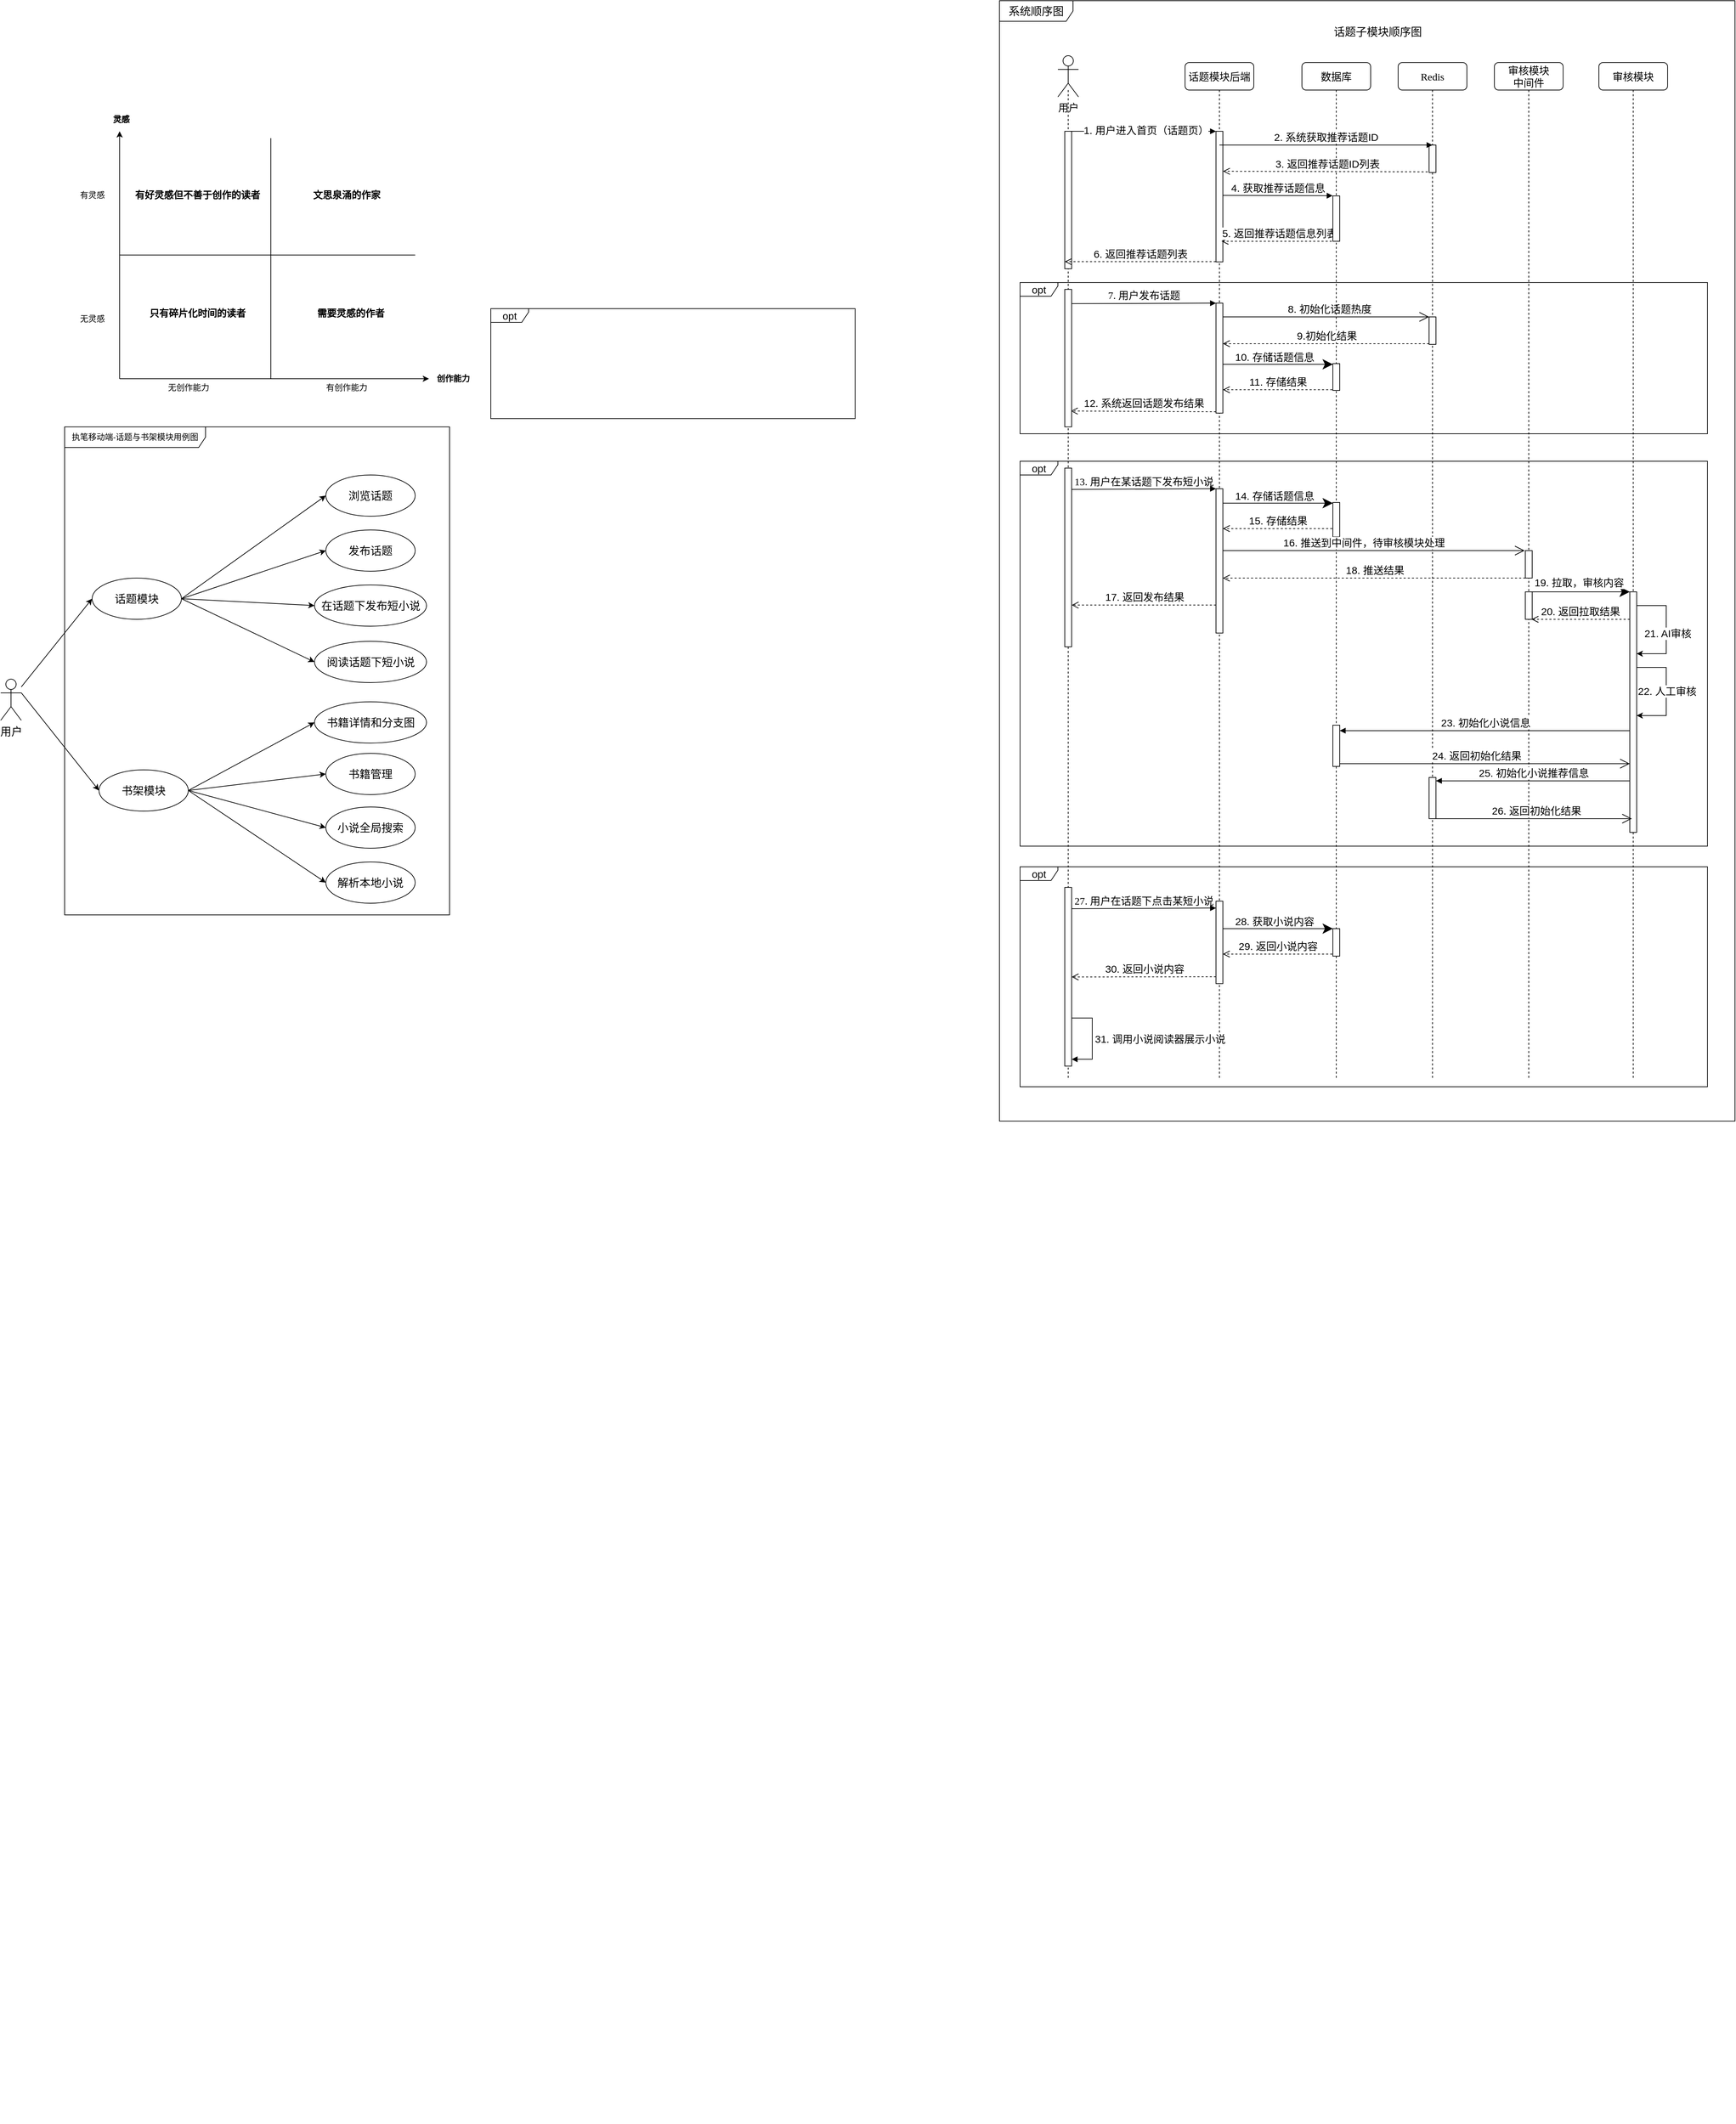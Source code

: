 <mxfile version="26.2.13">
  <diagram name="第 1 页" id="5w60ZApVhtlBWwktxhmQ">
    <mxGraphModel dx="3171" dy="1936" grid="1" gridSize="10" guides="1" tooltips="1" connect="1" arrows="1" fold="1" page="1" pageScale="1" pageWidth="827" pageHeight="1169" math="0" shadow="0">
      <root>
        <mxCell id="0" />
        <mxCell id="1" parent="0" />
        <mxCell id="fj7yE3d4NN2Kqe4ZEAE6-2" value="" style="endArrow=classic;html=1;rounded=0;" parent="1" edge="1">
          <mxGeometry width="50" height="50" relative="1" as="geometry">
            <mxPoint x="390" y="600" as="sourcePoint" />
            <mxPoint x="840" y="600" as="targetPoint" />
          </mxGeometry>
        </mxCell>
        <mxCell id="fj7yE3d4NN2Kqe4ZEAE6-4" value="" style="endArrow=classic;html=1;rounded=0;" parent="1" edge="1">
          <mxGeometry width="50" height="50" relative="1" as="geometry">
            <mxPoint x="390" y="600" as="sourcePoint" />
            <mxPoint x="390" y="240" as="targetPoint" />
          </mxGeometry>
        </mxCell>
        <mxCell id="RaiOMSPYlgh454oG2q4W-1" value="" style="endArrow=none;html=1;rounded=0;" edge="1" parent="1">
          <mxGeometry width="50" height="50" relative="1" as="geometry">
            <mxPoint x="390" y="420" as="sourcePoint" />
            <mxPoint x="820" y="420" as="targetPoint" />
          </mxGeometry>
        </mxCell>
        <mxCell id="RaiOMSPYlgh454oG2q4W-2" value="" style="endArrow=none;html=1;rounded=0;" edge="1" parent="1">
          <mxGeometry width="50" height="50" relative="1" as="geometry">
            <mxPoint x="610" y="600" as="sourcePoint" />
            <mxPoint x="610" y="250" as="targetPoint" />
          </mxGeometry>
        </mxCell>
        <mxCell id="RaiOMSPYlgh454oG2q4W-3" value="&lt;b&gt;创作能力&lt;/b&gt;" style="text;html=1;align=center;verticalAlign=middle;resizable=0;points=[];autosize=1;strokeColor=none;fillColor=none;" vertex="1" parent="1">
          <mxGeometry x="840" y="585" width="70" height="30" as="geometry" />
        </mxCell>
        <mxCell id="RaiOMSPYlgh454oG2q4W-4" value="&lt;b&gt;灵感&lt;/b&gt;" style="text;html=1;align=center;verticalAlign=middle;resizable=0;points=[];autosize=1;strokeColor=none;fillColor=none;" vertex="1" parent="1">
          <mxGeometry x="367" y="208" width="50" height="30" as="geometry" />
        </mxCell>
        <mxCell id="RaiOMSPYlgh454oG2q4W-5" value="&lt;b&gt;灵感&lt;/b&gt;" style="text;html=1;align=center;verticalAlign=middle;resizable=0;points=[];autosize=1;strokeColor=none;fillColor=none;" vertex="1" parent="1">
          <mxGeometry x="367" y="208" width="50" height="30" as="geometry" />
        </mxCell>
        <mxCell id="RaiOMSPYlgh454oG2q4W-6" value="无创作能力" style="text;html=1;align=center;verticalAlign=middle;resizable=0;points=[];autosize=1;strokeColor=none;fillColor=none;" vertex="1" parent="1">
          <mxGeometry x="450" y="598" width="80" height="30" as="geometry" />
        </mxCell>
        <mxCell id="RaiOMSPYlgh454oG2q4W-7" value="有创作能力" style="text;html=1;align=center;verticalAlign=middle;resizable=0;points=[];autosize=1;strokeColor=none;fillColor=none;" vertex="1" parent="1">
          <mxGeometry x="680" y="598" width="80" height="30" as="geometry" />
        </mxCell>
        <mxCell id="RaiOMSPYlgh454oG2q4W-8" value="有灵感" style="text;html=1;align=center;verticalAlign=middle;resizable=0;points=[];autosize=1;strokeColor=none;fillColor=none;" vertex="1" parent="1">
          <mxGeometry x="320" y="318" width="60" height="30" as="geometry" />
        </mxCell>
        <mxCell id="RaiOMSPYlgh454oG2q4W-9" value="无灵感" style="text;html=1;align=center;verticalAlign=middle;resizable=0;points=[];autosize=1;strokeColor=none;fillColor=none;" vertex="1" parent="1">
          <mxGeometry x="320" y="498" width="60" height="30" as="geometry" />
        </mxCell>
        <mxCell id="RaiOMSPYlgh454oG2q4W-10" value="只有碎片化时间的读者" style="text;html=1;align=center;verticalAlign=middle;whiteSpace=wrap;rounded=0;fontStyle=1;fontSize=14;" vertex="1" parent="1">
          <mxGeometry x="417" y="490" width="173" height="30" as="geometry" />
        </mxCell>
        <mxCell id="RaiOMSPYlgh454oG2q4W-11" value="有好灵感但不善于创作的读者" style="text;html=1;align=center;verticalAlign=middle;whiteSpace=wrap;rounded=0;fontStyle=1;fontSize=14;" vertex="1" parent="1">
          <mxGeometry x="407" y="318" width="193" height="30" as="geometry" />
        </mxCell>
        <mxCell id="RaiOMSPYlgh454oG2q4W-12" value="文思泉涌的作家" style="text;html=1;align=center;verticalAlign=middle;whiteSpace=wrap;rounded=0;fontStyle=1;fontSize=14;" vertex="1" parent="1">
          <mxGeometry x="633.5" y="318" width="173" height="30" as="geometry" />
        </mxCell>
        <mxCell id="RaiOMSPYlgh454oG2q4W-13" value="需要灵感的作者" style="text;html=1;align=center;verticalAlign=middle;whiteSpace=wrap;rounded=0;fontStyle=1;fontSize=14;" vertex="1" parent="1">
          <mxGeometry x="640" y="490" width="173" height="30" as="geometry" />
        </mxCell>
        <mxCell id="RaiOMSPYlgh454oG2q4W-15" value="用户" style="shape=umlActor;verticalLabelPosition=bottom;verticalAlign=top;html=1;outlineConnect=0;fontSize=16;" vertex="1" parent="1">
          <mxGeometry x="217" y="1037" width="30" height="60" as="geometry" />
        </mxCell>
        <mxCell id="RaiOMSPYlgh454oG2q4W-32" style="rounded=0;orthogonalLoop=1;jettySize=auto;html=1;entryX=0;entryY=0.5;entryDx=0;entryDy=0;exitX=1;exitY=0.5;exitDx=0;exitDy=0;fontSize=16;" edge="1" parent="1" source="RaiOMSPYlgh454oG2q4W-16" target="RaiOMSPYlgh454oG2q4W-20">
          <mxGeometry relative="1" as="geometry" />
        </mxCell>
        <mxCell id="RaiOMSPYlgh454oG2q4W-16" value="话题模块" style="ellipse;whiteSpace=wrap;html=1;fontSize=16;" vertex="1" parent="1">
          <mxGeometry x="350" y="890" width="130" height="60" as="geometry" />
        </mxCell>
        <mxCell id="RaiOMSPYlgh454oG2q4W-17" value="浏览话题" style="ellipse;whiteSpace=wrap;html=1;fontSize=16;" vertex="1" parent="1">
          <mxGeometry x="690" y="740" width="130" height="60" as="geometry" />
        </mxCell>
        <mxCell id="RaiOMSPYlgh454oG2q4W-18" value="发布话题" style="ellipse;whiteSpace=wrap;html=1;fontSize=16;" vertex="1" parent="1">
          <mxGeometry x="690" y="820" width="130" height="60" as="geometry" />
        </mxCell>
        <mxCell id="RaiOMSPYlgh454oG2q4W-20" value="在话题下发布短小说" style="ellipse;whiteSpace=wrap;html=1;fontSize=16;" vertex="1" parent="1">
          <mxGeometry x="673.5" y="900" width="163" height="60" as="geometry" />
        </mxCell>
        <mxCell id="RaiOMSPYlgh454oG2q4W-24" value="书架模块" style="ellipse;whiteSpace=wrap;html=1;fontSize=16;" vertex="1" parent="1">
          <mxGeometry x="360" y="1169" width="130" height="60" as="geometry" />
        </mxCell>
        <mxCell id="RaiOMSPYlgh454oG2q4W-25" value="书籍管理" style="ellipse;whiteSpace=wrap;html=1;fontSize=16;" vertex="1" parent="1">
          <mxGeometry x="690" y="1145" width="130" height="60" as="geometry" />
        </mxCell>
        <mxCell id="RaiOMSPYlgh454oG2q4W-26" value="解析本地小说" style="ellipse;whiteSpace=wrap;html=1;fontSize=16;" vertex="1" parent="1">
          <mxGeometry x="690" y="1303" width="130" height="60" as="geometry" />
        </mxCell>
        <mxCell id="RaiOMSPYlgh454oG2q4W-27" value="小说全局搜索" style="ellipse;whiteSpace=wrap;html=1;fontSize=16;" vertex="1" parent="1">
          <mxGeometry x="690" y="1223" width="130" height="60" as="geometry" />
        </mxCell>
        <mxCell id="RaiOMSPYlgh454oG2q4W-33" value="" style="endArrow=classic;html=1;rounded=0;entryX=0;entryY=0.5;entryDx=0;entryDy=0;" edge="1" parent="1" source="RaiOMSPYlgh454oG2q4W-15" target="RaiOMSPYlgh454oG2q4W-16">
          <mxGeometry width="50" height="50" relative="1" as="geometry">
            <mxPoint x="300" y="1060" as="sourcePoint" />
            <mxPoint x="350" y="1010" as="targetPoint" />
          </mxGeometry>
        </mxCell>
        <mxCell id="RaiOMSPYlgh454oG2q4W-35" value="" style="endArrow=classic;html=1;rounded=0;entryX=0;entryY=0.5;entryDx=0;entryDy=0;exitX=1;exitY=0.333;exitDx=0;exitDy=0;exitPerimeter=0;" edge="1" parent="1" source="RaiOMSPYlgh454oG2q4W-15" target="RaiOMSPYlgh454oG2q4W-24">
          <mxGeometry width="50" height="50" relative="1" as="geometry">
            <mxPoint x="260" y="1044" as="sourcePoint" />
            <mxPoint x="367" y="1000" as="targetPoint" />
          </mxGeometry>
        </mxCell>
        <mxCell id="RaiOMSPYlgh454oG2q4W-36" value="" style="endArrow=classic;html=1;rounded=0;exitX=1;exitY=0.5;exitDx=0;exitDy=0;entryX=0;entryY=0.5;entryDx=0;entryDy=0;fontSize=16;" edge="1" parent="1" source="RaiOMSPYlgh454oG2q4W-24" target="RaiOMSPYlgh454oG2q4W-25">
          <mxGeometry width="50" height="50" relative="1" as="geometry">
            <mxPoint x="540" y="1240" as="sourcePoint" />
            <mxPoint x="590" y="1190" as="targetPoint" />
          </mxGeometry>
        </mxCell>
        <mxCell id="RaiOMSPYlgh454oG2q4W-37" value="" style="endArrow=classic;html=1;rounded=0;entryX=0;entryY=0.5;entryDx=0;entryDy=0;exitX=1;exitY=0.5;exitDx=0;exitDy=0;fontSize=16;" edge="1" parent="1" source="RaiOMSPYlgh454oG2q4W-24" target="RaiOMSPYlgh454oG2q4W-26">
          <mxGeometry width="50" height="50" relative="1" as="geometry">
            <mxPoint x="490" y="1290" as="sourcePoint" />
            <mxPoint x="580" y="1250" as="targetPoint" />
          </mxGeometry>
        </mxCell>
        <mxCell id="RaiOMSPYlgh454oG2q4W-38" value="" style="endArrow=classic;html=1;rounded=0;entryX=0;entryY=0.5;entryDx=0;entryDy=0;exitX=1;exitY=0.5;exitDx=0;exitDy=0;fontSize=16;" edge="1" parent="1" source="RaiOMSPYlgh454oG2q4W-24" target="RaiOMSPYlgh454oG2q4W-27">
          <mxGeometry width="50" height="50" relative="1" as="geometry">
            <mxPoint x="500" y="1300" as="sourcePoint" />
            <mxPoint x="580" y="1390" as="targetPoint" />
          </mxGeometry>
        </mxCell>
        <mxCell id="RaiOMSPYlgh454oG2q4W-39" style="rounded=0;orthogonalLoop=1;jettySize=auto;html=1;entryX=0;entryY=0.5;entryDx=0;entryDy=0;exitX=1;exitY=0.5;exitDx=0;exitDy=0;fontSize=16;" edge="1" parent="1" source="RaiOMSPYlgh454oG2q4W-16" target="RaiOMSPYlgh454oG2q4W-18">
          <mxGeometry relative="1" as="geometry">
            <mxPoint x="490" y="930" as="sourcePoint" />
            <mxPoint x="784" y="980" as="targetPoint" />
          </mxGeometry>
        </mxCell>
        <mxCell id="RaiOMSPYlgh454oG2q4W-40" style="rounded=0;orthogonalLoop=1;jettySize=auto;html=1;entryX=0;entryY=0.5;entryDx=0;entryDy=0;exitX=1;exitY=0.5;exitDx=0;exitDy=0;fontSize=16;" edge="1" parent="1" source="RaiOMSPYlgh454oG2q4W-16" target="RaiOMSPYlgh454oG2q4W-17">
          <mxGeometry relative="1" as="geometry">
            <mxPoint x="490" y="930" as="sourcePoint" />
            <mxPoint x="770" y="900" as="targetPoint" />
          </mxGeometry>
        </mxCell>
        <mxCell id="RaiOMSPYlgh454oG2q4W-45" value="执笔移动端-话题与书架模块用例图" style="shape=umlFrame;whiteSpace=wrap;html=1;pointerEvents=0;width=205;height=30;" vertex="1" parent="1">
          <mxGeometry x="310" y="670" width="560" height="710" as="geometry" />
        </mxCell>
        <mxCell id="RaiOMSPYlgh454oG2q4W-46" value="阅读话题下短小说" style="ellipse;whiteSpace=wrap;html=1;fontSize=16;" vertex="1" parent="1">
          <mxGeometry x="673.5" y="982" width="163" height="60" as="geometry" />
        </mxCell>
        <mxCell id="RaiOMSPYlgh454oG2q4W-48" style="rounded=0;orthogonalLoop=1;jettySize=auto;html=1;entryX=0;entryY=0.5;entryDx=0;entryDy=0;fontSize=16;" edge="1" parent="1" target="RaiOMSPYlgh454oG2q4W-46">
          <mxGeometry relative="1" as="geometry">
            <mxPoint x="480" y="920" as="sourcePoint" />
            <mxPoint x="683" y="950" as="targetPoint" />
          </mxGeometry>
        </mxCell>
        <mxCell id="RaiOMSPYlgh454oG2q4W-49" value="书籍详情和分支图" style="ellipse;whiteSpace=wrap;html=1;fontSize=16;" vertex="1" parent="1">
          <mxGeometry x="673.5" y="1070" width="163" height="60" as="geometry" />
        </mxCell>
        <mxCell id="RaiOMSPYlgh454oG2q4W-51" value="" style="endArrow=classic;html=1;rounded=0;exitX=1;exitY=0.5;exitDx=0;exitDy=0;entryX=0;entryY=0.5;entryDx=0;entryDy=0;fontSize=16;" edge="1" parent="1" source="RaiOMSPYlgh454oG2q4W-24" target="RaiOMSPYlgh454oG2q4W-49">
          <mxGeometry width="50" height="50" relative="1" as="geometry">
            <mxPoint x="490" y="1330" as="sourcePoint" />
            <mxPoint x="700" y="1252" as="targetPoint" />
          </mxGeometry>
        </mxCell>
        <mxCell id="RaiOMSPYlgh454oG2q4W-52" value="opt" style="shape=umlFrame;whiteSpace=wrap;html=1;pointerEvents=0;width=55;height=20;fontSize=15;" vertex="1" parent="1">
          <mxGeometry x="930" y="498" width="530" height="160" as="geometry" />
        </mxCell>
        <mxCell id="RaiOMSPYlgh454oG2q4W-53" value="话题子模块顺序图" style="text;html=1;align=center;verticalAlign=middle;resizable=0;points=[];autosize=1;strokeColor=none;fillColor=none;fontSize=16;" vertex="1" parent="1">
          <mxGeometry x="2145" y="80" width="150" height="30" as="geometry" />
        </mxCell>
        <mxCell id="RaiOMSPYlgh454oG2q4W-92" value="&lt;span style=&quot;color: rgba(0, 0, 0, 0); font-family: monospace; font-size: 0px; text-align: start;&quot;&gt;%3CmxGraphModel%3E%3Croot%3E%3CmxCell%20id%3D%220%22%2F%3E%3CmxCell%20id%3D%221%22%20parent%3D%220%22%2F%3E%3CmxCell%20id%3D%222%22%20value%3D%22%3AObject%22%20style%3D%22shape%3DumlLifeline%3Bperimeter%3DlifelinePerimeter%3BwhiteSpace%3Dwrap%3Bhtml%3D1%3Bcontainer%3D1%3Bcollapsible%3D0%3BrecursiveResize%3D0%3BoutlineConnect%3D0%3Brounded%3D1%3Bshadow%3D0%3Bcomic%3D0%3BlabelBackgroundColor%3Dnone%3BstrokeWidth%3D1%3BfontFamily%3DVerdana%3BfontSize%3D12%3Balign%3Dcenter%3B%22%20vertex%3D%221%22%20parent%3D%221%22%3E%3CmxGeometry%20x%3D%22240%22%20y%3D%2280%22%20width%3D%22100%22%20height%3D%22580%22%20as%3D%22geometry%22%2F%3E%3C%2FmxCell%3E%3CmxCell%20id%3D%223%22%20value%3D%22%22%20style%3D%22html%3D1%3Bpoints%3D%5B%5D%3Bperimeter%3DorthogonalPerimeter%3Brounded%3D0%3Bshadow%3D0%3Bcomic%3D0%3BlabelBackgroundColor%3Dnone%3BstrokeWidth%3D1%3BfontFamily%3DVerdana%3BfontSize%3D12%3Balign%3Dcenter%3B%22%20vertex%3D%221%22%20parent%3D%222%22%3E%3CmxGeometry%20x%3D%2245%22%20y%3D%22100%22%20width%3D%2210%22%20height%3D%22230%22%20as%3D%22geometry%22%2F%3E%3C%2FmxCell%3E%3CmxCell%20id%3D%224%22%20value%3D%22%3AObject%22%20style%3D%22shape%3DumlLifeline%3Bperimeter%3DlifelinePerimeter%3BwhiteSpace%3Dwrap%3Bhtml%3D1%3Bcontainer%3D1%3Bcollapsible%3D0%3BrecursiveResize%3D0%3BoutlineConnect%3D0%3Brounded%3D1%3Bshadow%3D0%3Bcomic%3D0%3BlabelBackgroundColor%3Dnone%3BstrokeWidth%3D1%3BfontFamily%3DVerdana%3BfontSize%3D12%3Balign%3Dcenter%3B%22%20vertex%3D%221%22%20parent%3D%221%22%3E%3CmxGeometry%20x%3D%22400%22%20y%3D%2280%22%20width%3D%22100%22%20height%3D%22580%22%20as%3D%22geometry%22%2F%3E%3C%2FmxCell%3E%3CmxCell%20id%3D%225%22%20value%3D%22%22%20style%3D%22html%3D1%3Bpoints%3D%5B%5D%3Bperimeter%3DorthogonalPerimeter%3Brounded%3D0%3Bshadow%3D0%3Bcomic%3D0%3BlabelBackgroundColor%3Dnone%3BstrokeWidth%3D1%3BfontFamily%3DVerdana%3BfontSize%3D12%3Balign%3Dcenter%3B%22%20vertex%3D%221%22%20parent%3D%224%22%3E%3CmxGeometry%20x%3D%2245%22%20y%3D%22100%22%20width%3D%2210%22%20height%3D%22200%22%20as%3D%22geometry%22%2F%3E%3C%2FmxCell%3E%3CmxCell%20id%3D%226%22%20value%3D%22%3AObject%22%20style%3D%22shape%3DumlLifeline%3Bperimeter%3DlifelinePerimeter%3BwhiteSpace%3Dwrap%3Bhtml%3D1%3Bcontainer%3D1%3Bcollapsible%3D0%3BrecursiveResize%3D0%3BoutlineConnect%3D0%3Brounded%3D1%3Bshadow%3D0%3Bcomic%3D0%3BlabelBackgroundColor%3Dnone%3BstrokeWidth%3D1%3BfontFamily%3DVerdana%3BfontSize%3D12%3Balign%3Dcenter%3B%22%20vertex%3D%221%22%20parent%3D%221%22%3E%3CmxGeometry%20x%3D%22540%22%20y%3D%2280%22%20width%3D%22100%22%20height%3D%22580%22%20as%3D%22geometry%22%2F%3E%3C%2FmxCell%3E%3CmxCell%20id%3D%227%22%20value%3D%22%3AObject%22%20style%3D%22shape%3DumlLifeline%3Bperimeter%3DlifelinePerimeter%3BwhiteSpace%3Dwrap%3Bhtml%3D1%3Bcontainer%3D1%3Bcollapsible%3D0%3BrecursiveResize%3D0%3BoutlineConnect%3D0%3Brounded%3D1%3Bshadow%3D0%3Bcomic%3D0%3BlabelBackgroundColor%3Dnone%3BstrokeWidth%3D1%3BfontFamily%3DVerdana%3BfontSize%3D12%3Balign%3Dcenter%3B%22%20vertex%3D%221%22%20parent%3D%221%22%3E%3CmxGeometry%20x%3D%22680%22%20y%3D%2280%22%20width%3D%22100%22%20height%3D%22580%22%20as%3D%22geometry%22%2F%3E%3C%2FmxCell%3E%3CmxCell%20id%3D%228%22%20value%3D%22%3AObject%22%20style%3D%22shape%3DumlLifeline%3Bperimeter%3DlifelinePerimeter%3BwhiteSpace%3Dwrap%3Bhtml%3D1%3Bcontainer%3D1%3Bcollapsible%3D0%3BrecursiveResize%3D0%3BoutlineConnect%3D0%3Brounded%3D1%3Bshadow%3D0%3Bcomic%3D0%3BlabelBackgroundColor%3Dnone%3BstrokeWidth%3D1%3BfontFamily%3DVerdana%3BfontSize%3D12%3Balign%3Dcenter%3B%22%20vertex%3D%221%22%20parent%3D%221%22%3E%3CmxGeometry%20x%3D%22820%22%20y%3D%2280%22%20width%3D%22100%22%20height%3D%22580%22%20as%3D%22geometry%22%2F%3E%3C%2FmxCell%3E%3CmxCell%20id%3D%229%22%20value%3D%22%3AObject%22%20style%3D%22shape%3DumlLifeline%3Bperimeter%3DlifelinePerimeter%3BwhiteSpace%3Dwrap%3Bhtml%3D1%3Bcontainer%3D1%3Bcollapsible%3D0%3BrecursiveResize%3D0%3BoutlineConnect%3D0%3Brounded%3D1%3Bshadow%3D0%3Bcomic%3D0%3BlabelBackgroundColor%3Dnone%3BstrokeWidth%3D1%3BfontFamily%3DVerdana%3BfontSize%3D12%3Balign%3Dcenter%3B%22%20vertex%3D%221%22%20parent%3D%221%22%3E%3CmxGeometry%20x%3D%22960%22%20y%3D%2280%22%20width%3D%22100%22%20height%3D%22580%22%20as%3D%22geometry%22%2F%3E%3C%2FmxCell%3E%3CmxCell%20id%3D%2210%22%20value%3D%22%3AObject%22%20style%3D%22shape%3DumlLifeline%3Bperimeter%3DlifelinePerimeter%3BwhiteSpace%3Dwrap%3Bhtml%3D1%3Bcontainer%3D1%3Bcollapsible%3D0%3BrecursiveResize%3D0%3BoutlineConnect%3D0%3Brounded%3D1%3Bshadow%3D0%3Bcomic%3D0%3BlabelBackgroundColor%3Dnone%3BstrokeWidth%3D1%3BfontFamily%3DVerdana%3BfontSize%3D12%3Balign%3Dcenter%3B%22%20vertex%3D%221%22%20parent%3D%221%22%3E%3CmxGeometry%20x%3D%22100%22%20y%3D%2280%22%20width%3D%22100%22%20height%3D%22580%22%20as%3D%22geometry%22%2F%3E%3C%2FmxCell%3E%3CmxCell%20id%3D%2211%22%20value%3D%22%22%20style%3D%22html%3D1%3Bpoints%3D%5B%5D%3Bperimeter%3DorthogonalPerimeter%3Brounded%3D0%3Bshadow%3D0%3Bcomic%3D0%3BlabelBackgroundColor%3Dnone%3BstrokeWidth%3D1%3BfontFamily%3DVerdana%3BfontSize%3D12%3Balign%3Dcenter%3B%22%20vertex%3D%221%22%20parent%3D%2210%22%3E%3CmxGeometry%20x%3D%2245%22%20y%3D%22100%22%20width%3D%2210%22%20height%3D%22440%22%20as%3D%22geometry%22%2F%3E%3C%2FmxCell%3E%3CmxCell%20id%3D%2212%22%20value%3D%22%22%20style%3D%22html%3D1%3Bpoints%3D%5B%5D%3Bperimeter%3DorthogonalPerimeter%3Brounded%3D0%3Bshadow%3D0%3Bcomic%3D0%3BlabelBackgroundColor%3Dnone%3BstrokeWidth%3D1%3BfontFamily%3DVerdana%3BfontSize%3D12%3Balign%3Dcenter%3B%22%20vertex%3D%221%22%20parent%3D%221%22%3E%3CmxGeometry%20x%3D%22585%22%20y%3D%22220%22%20width%3D%2210%22%20height%3D%22180%22%20as%3D%22geometry%22%2F%3E%3C%2FmxCell%3E%3CmxCell%20id%3D%2213%22%20value%3D%22dispatch%22%20style%3D%22html%3D1%3BverticalAlign%3Dbottom%3BendArrow%3Dblock%3BlabelBackgroundColor%3Dnone%3BfontFamily%3DVerdana%3BfontSize%3D12%3BedgeStyle%3DelbowEdgeStyle%3Belbow%3Dvertical%3B%22%20edge%3D%221%22%20source%3D%225%22%20target%3D%2212%22%20parent%3D%221%22%3E%3CmxGeometry%20relative%3D%221%22%20as%3D%22geometry%22%3E%3CmxPoint%20x%3D%22510%22%20y%3D%22220%22%20as%3D%22sourcePoint%22%2F%3E%3CArray%20as%3D%22points%22%3E%3CmxPoint%20x%3D%22460%22%20y%3D%22220%22%2F%3E%3C%2FArray%3E%3C%2FmxGeometry%3E%3C%2FmxCell%3E%3CmxCell%20id%3D%2214%22%20value%3D%22%22%20style%3D%22html%3D1%3Bpoints%3D%5B%5D%3Bperimeter%3DorthogonalPerimeter%3Brounded%3D0%3Bshadow%3D0%3Bcomic%3D0%3BlabelBackgroundColor%3Dnone%3BstrokeWidth%3D1%3BfontFamily%3DVerdana%3BfontSize%3D12%3Balign%3Dcenter%3B%22%20vertex%3D%221%22%20parent%3D%221%22%3E%3CmxGeometry%20x%3D%22725%22%20y%3D%22230%22%20width%3D%2210%22%20height%3D%2240%22%20as%3D%22geometry%22%2F%3E%3C%2FmxCell%3E%3CmxCell%20id%3D%2215%22%20value%3D%22dispatch%22%20style%3D%22html%3D1%3BverticalAlign%3Dbottom%3BendArrow%3Dblock%3BentryX%3D0%3BentryY%3D0%3BlabelBackgroundColor%3Dnone%3BfontFamily%3DVerdana%3BfontSize%3D12%3BedgeStyle%3DelbowEdgeStyle%3Belbow%3Dvertical%3B%22%20edge%3D%221%22%20source%3D%2212%22%20target%3D%2214%22%20parent%3D%221%22%3E%3CmxGeometry%20relative%3D%221%22%20as%3D%22geometry%22%3E%3CmxPoint%20x%3D%22650%22%20y%3D%22230%22%20as%3D%22sourcePoint%22%2F%3E%3C%2FmxGeometry%3E%3C%2FmxCell%3E%3CmxCell%20id%3D%2216%22%20value%3D%22return%22%20style%3D%22html%3D1%3BverticalAlign%3Dbottom%3BendArrow%3Dopen%3Bdashed%3D1%3BendSize%3D8%3BlabelBackgroundColor%3Dnone%3BfontFamily%3DVerdana%3BfontSize%3D12%3BedgeStyle%3DelbowEdgeStyle%3Belbow%3Dvertical%3B%22%20edge%3D%221%22%20source%3D%2214%22%20target%3D%2212%22%20parent%3D%221%22%3E%3CmxGeometry%20relative%3D%221%22%20as%3D%22geometry%22%3E%3CmxPoint%20x%3D%22650%22%20y%3D%22306%22%20as%3D%22targetPoint%22%2F%3E%3CArray%20as%3D%22points%22%3E%3CmxPoint%20x%3D%22670%22%20y%3D%22260%22%2F%3E%3CmxPoint%20x%3D%22700%22%20y%3D%22260%22%2F%3E%3C%2FArray%3E%3C%2FmxGeometry%3E%3C%2FmxCell%3E%3CmxCell%20id%3D%2217%22%20value%3D%22%22%20style%3D%22html%3D1%3Bpoints%3D%5B%5D%3Bperimeter%3DorthogonalPerimeter%3Brounded%3D0%3Bshadow%3D0%3Bcomic%3D0%3BlabelBackgroundColor%3Dnone%3BstrokeWidth%3D1%3BfontFamily%3DVerdana%3BfontSize%3D12%3Balign%3Dcenter%3B%22%20vertex%3D%221%22%20parent%3D%221%22%3E%3CmxGeometry%20x%3D%22585%22%20y%3D%22440%22%20width%3D%2210%22%20height%3D%22140%22%20as%3D%22geometry%22%2F%3E%3C%2FmxCell%3E%3CmxCell%20id%3D%2218%22%20value%3D%22dispatch%22%20style%3D%22html%3D1%3BverticalAlign%3Dbottom%3BendArrow%3Dblock%3BentryX%3D0%3BentryY%3D0%3BlabelBackgroundColor%3Dnone%3BfontFamily%3DVerdana%3BfontSize%3D12%3B%22%20edge%3D%221%22%20source%3D%2211%22%20target%3D%2217%22%20parent%3D%221%22%3E%3CmxGeometry%20relative%3D%221%22%20as%3D%22geometry%22%3E%3CmxPoint%20x%3D%22510%22%20y%3D%22420%22%20as%3D%22sourcePoint%22%2F%3E%3C%2FmxGeometry%3E%3C%2FmxCell%3E%3CmxCell%20id%3D%2219%22%20value%3D%22%22%20style%3D%22html%3D1%3Bpoints%3D%5B%5D%3Bperimeter%3DorthogonalPerimeter%3Brounded%3D0%3Bshadow%3D0%3Bcomic%3D0%3BlabelBackgroundColor%3Dnone%3BstrokeColor%3D%23000000%3BstrokeWidth%3D1%3BfillColor%3D%23FFFFFF%3BfontFamily%3DVerdana%3BfontSize%3D12%3BfontColor%3D%23000000%3Balign%3Dcenter%3B%22%20vertex%3D%221%22%20parent%3D%221%22%3E%3CmxGeometry%20x%3D%221005%22%20y%3D%22460%22%20width%3D%2210%22%20height%3D%2230%22%20as%3D%22geometry%22%2F%3E%3C%2FmxCell%3E%3CmxCell%20id%3D%2220%22%20value%3D%22dispatch%22%20style%3D%22html%3D1%3BverticalAlign%3Dbottom%3BendArrow%3Dblock%3BentryX%3D0%3BentryY%3D0%3BlabelBackgroundColor%3Dnone%3BfontFamily%3DVerdana%3BfontSize%3D12%3B%22%20edge%3D%221%22%20source%3D%2217%22%20target%3D%2219%22%20parent%3D%221%22%3E%3CmxGeometry%20relative%3D%221%22%20as%3D%22geometry%22%3E%3CmxPoint%20x%3D%22930%22%20y%3D%22340%22%20as%3D%22sourcePoint%22%2F%3E%3C%2FmxGeometry%3E%3C%2FmxCell%3E%3CmxCell%20id%3D%2221%22%20value%3D%22return%22%20style%3D%22html%3D1%3BverticalAlign%3Dbottom%3BendArrow%3Dopen%3Bdashed%3D1%3BendSize%3D8%3BexitX%3D0%3BexitY%3D0.95%3BlabelBackgroundColor%3Dnone%3BfontFamily%3DVerdana%3BfontSize%3D12%3B%22%20edge%3D%221%22%20source%3D%2219%22%20target%3D%2217%22%20parent%3D%221%22%3E%3CmxGeometry%20relative%3D%221%22%20as%3D%22geometry%22%3E%3CmxPoint%20x%3D%22930%22%20y%3D%22416%22%20as%3D%22targetPoint%22%2F%3E%3C%2FmxGeometry%3E%3C%2FmxCell%3E%3CmxCell%20id%3D%2222%22%20value%3D%22%22%20style%3D%22html%3D1%3Bpoints%3D%5B%5D%3Bperimeter%3DorthogonalPerimeter%3Brounded%3D0%3Bshadow%3D0%3Bcomic%3D0%3BlabelBackgroundColor%3Dnone%3BstrokeWidth%3D1%3BfontFamily%3DVerdana%3BfontSize%3D12%3Balign%3Dcenter%3B%22%20vertex%3D%221%22%20parent%3D%221%22%3E%3CmxGeometry%20x%3D%22870%22%20y%3D%22550%22%20width%3D%2210%22%20height%3D%2260%22%20as%3D%22geometry%22%2F%3E%3C%2FmxCell%3E%3CmxCell%20id%3D%2223%22%20value%3D%22dispatch%22%20style%3D%22html%3D1%3BverticalAlign%3Dbottom%3BendArrow%3Dblock%3BentryX%3D0%3BentryY%3D0%3BlabelBackgroundColor%3Dnone%3BfontFamily%3DVerdana%3BfontSize%3D12%3BedgeStyle%3DelbowEdgeStyle%3Belbow%3Dvertical%3B%22%20edge%3D%221%22%20source%3D%2230%22%20target%3D%2222%22%20parent%3D%221%22%3E%3CmxGeometry%20relative%3D%221%22%20as%3D%22geometry%22%3E%3CmxPoint%20x%3D%22800%22%20y%3D%22550%22%20as%3D%22sourcePoint%22%2F%3E%3C%2FmxGeometry%3E%3C%2FmxCell%3E%3CmxCell%20id%3D%2224%22%20value%3D%22return%22%20style%3D%22html%3D1%3BverticalAlign%3Dbottom%3BendArrow%3Dopen%3Bdashed%3D1%3BendSize%3D8%3BlabelBackgroundColor%3Dnone%3BfontFamily%3DVerdana%3BfontSize%3D12%3BedgeStyle%3DelbowEdgeStyle%3Belbow%3Dvertical%3B%22%20edge%3D%221%22%20source%3D%2222%22%20target%3D%2211%22%20parent%3D%221%22%3E%3CmxGeometry%20relative%3D%221%22%20as%3D%22geometry%22%3E%3CmxPoint%20x%3D%22800%22%20y%3D%22626%22%20as%3D%22targetPoint%22%2F%3E%3CArray%20as%3D%22points%22%3E%3CmxPoint%20x%3D%22570%22%20y%3D%22600%22%2F%3E%3C%2FArray%3E%3C%2FmxGeometry%3E%3C%2FmxCell%3E%3CmxCell%20id%3D%2225%22%20value%3D%22dispatch%22%20style%3D%22html%3D1%3BverticalAlign%3Dbottom%3BendArrow%3Dblock%3BentryX%3D0%3BentryY%3D0%3BlabelBackgroundColor%3Dnone%3BfontFamily%3DVerdana%3BfontSize%3D12%3BedgeStyle%3DelbowEdgeStyle%3Belbow%3Dvertical%3B%22%20edge%3D%221%22%20source%3D%2211%22%20target%3D%223%22%20parent%3D%221%22%3E%3CmxGeometry%20relative%3D%221%22%20as%3D%22geometry%22%3E%3CmxPoint%20x%3D%22220%22%20y%3D%22190%22%20as%3D%22sourcePoint%22%2F%3E%3C%2FmxGeometry%3E%3C%2FmxCell%3E%3CmxCell%20id%3D%2226%22%20value%3D%22dispatch%22%20style%3D%22html%3D1%3BverticalAlign%3Dbottom%3BendArrow%3Dblock%3BentryX%3D0%3BentryY%3D0%3BlabelBackgroundColor%3Dnone%3BfontFamily%3DVerdana%3BfontSize%3D12%3BedgeStyle%3DelbowEdgeStyle%3Belbow%3Dvertical%3B%22%20edge%3D%221%22%20source%3D%223%22%20target%3D%225%22%20parent%3D%221%22%3E%3CmxGeometry%20relative%3D%221%22%20as%3D%22geometry%22%3E%3CmxPoint%20x%3D%22370%22%20y%3D%22200%22%20as%3D%22sourcePoint%22%2F%3E%3C%2FmxGeometry%3E%3C%2FmxCell%3E%3CmxCell%20id%3D%2227%22%20value%3D%22%22%20style%3D%22html%3D1%3Bpoints%3D%5B%5D%3Bperimeter%3DorthogonalPerimeter%3Brounded%3D0%3Bshadow%3D0%3Bcomic%3D0%3BlabelBackgroundColor%3Dnone%3BstrokeWidth%3D1%3BfontFamily%3DVerdana%3BfontSize%3D12%3Balign%3Dcenter%3B%22%20vertex%3D%221%22%20parent%3D%221%22%3E%3CmxGeometry%20x%3D%22590%22%20y%3D%22300%22%20width%3D%2210%22%20height%3D%2270%22%20as%3D%22geometry%22%2F%3E%3C%2FmxCell%3E%3CmxCell%20id%3D%2228%22%20value%3D%22dispatch%22%20style%3D%22html%3D1%3BverticalAlign%3Dbottom%3BendArrow%3Dblock%3BlabelBackgroundColor%3Dnone%3BfontFamily%3DVerdana%3BfontSize%3D12%3Belbow%3Dvertical%3BedgeStyle%3DorthogonalEdgeStyle%3Bcurved%3D1%3BentryX%3D1%3BentryY%3D0.286%3BentryPerimeter%3D0%3BexitX%3D1.038%3BexitY%3D0.345%3BexitPerimeter%3D0%3B%22%20edge%3D%221%22%20source%3D%2212%22%20target%3D%2227%22%20parent%3D%221%22%3E%3CmxGeometry%20relative%3D%221%22%20as%3D%22geometry%22%3E%3CmxPoint%20x%3D%22465%22%20y%3D%22230%22%20as%3D%22sourcePoint%22%2F%3E%3CmxPoint%20x%3D%22595%22%20y%3D%22230%22%20as%3D%22targetPoint%22%2F%3E%3CArray%20as%3D%22points%22%3E%3CmxPoint%20x%3D%22650%22%20y%3D%22282%22%2F%3E%3CmxPoint%20x%3D%22650%22%20y%3D%22320%22%2F%3E%3C%2FArray%3E%3C%2FmxGeometry%3E%3C%2FmxCell%3E%3CmxCell%20id%3D%2229%22%20value%3D%22dispatch%22%20style%3D%22html%3D1%3BverticalAlign%3Dbottom%3BendArrow%3Dblock%3BlabelBackgroundColor%3Dnone%3BfontFamily%3DVerdana%3BfontSize%3D12%3Belbow%3Dvertical%3BedgeStyle%3DorthogonalEdgeStyle%3Bcurved%3D1%3BexitX%3D1.066%3BexitY%3D0.713%3BexitPerimeter%3D0%3B%22%20edge%3D%221%22%20source%3D%2227%22%20parent%3D%221%22%3E%3CmxGeometry%20relative%3D%221%22%20as%3D%22geometry%22%3E%3CmxPoint%20x%3D%22610.333%22%20y%3D%22350%22%20as%3D%22sourcePoint%22%2F%3E%3CmxPoint%20x%3D%22595%22%20y%3D%22389%22%20as%3D%22targetPoint%22%2F%3E%3CArray%20as%3D%22points%22%3E%3CmxPoint%20x%3D%22650%22%20y%3D%22350%22%2F%3E%3CmxPoint%20x%3D%22650%22%20y%3D%22389%22%2F%3E%3C%2FArray%3E%3C%2FmxGeometry%3E%3C%2FmxCell%3E%3CmxCell%20id%3D%2230%22%20value%3D%22%22%20style%3D%22html%3D1%3Bpoints%3D%5B%5D%3Bperimeter%3DorthogonalPerimeter%3Brounded%3D0%3Bshadow%3D0%3Bcomic%3D0%3BlabelBackgroundColor%3Dnone%3BstrokeWidth%3D1%3BfontFamily%3DVerdana%3BfontSize%3D12%3Balign%3Dcenter%3B%22%20vertex%3D%221%22%20parent%3D%221%22%3E%3CmxGeometry%20x%3D%22590%22%20y%3D%22520%22%20width%3D%2210%22%20height%3D%2240%22%20as%3D%22geometry%22%2F%3E%3C%2FmxCell%3E%3CmxCell%20id%3D%2231%22%20value%3D%22dispatch%22%20style%3D%22html%3D1%3BverticalAlign%3Dbottom%3BendArrow%3Dblock%3BlabelBackgroundColor%3Dnone%3BfontFamily%3DVerdana%3BfontSize%3D12%3Belbow%3Dvertical%3BedgeStyle%3DorthogonalEdgeStyle%3Bcurved%3D1%3BentryX%3D1%3BentryY%3D0.286%3BentryPerimeter%3D0%3BexitX%3D1.038%3BexitY%3D0.345%3BexitPerimeter%3D0%3B%22%20edge%3D%221%22%20parent%3D%221%22%3E%3CmxGeometry%20relative%3D%221%22%20as%3D%22geometry%22%3E%3CmxPoint%20x%3D%22595.333%22%20y%3D%22501%22%20as%3D%22sourcePoint%22%2F%3E%3CmxPoint%20x%3D%22600.333%22%20y%3D%22539.333%22%20as%3D%22targetPoint%22%2F%3E%3CArray%20as%3D%22points%22%3E%3CmxPoint%20x%3D%22650%22%20y%3D%22501%22%2F%3E%3CmxPoint%20x%3D%22650%22%20y%3D%22539%22%2F%3E%3C%2FArray%3E%3C%2FmxGeometry%3E%3C%2FmxCell%3E%3CmxCell%20id%3D%2232%22%20value%3D%22Note%22%20style%3D%22shape%3Dnote%3BwhiteSpace%3Dwrap%3Bhtml%3D1%3Bsize%3D14%3BverticalAlign%3Dtop%3Balign%3Dleft%3BspacingTop%3D-6%3Brounded%3D0%3Bshadow%3D0%3Bcomic%3D0%3BlabelBackgroundColor%3Dnone%3BstrokeWidth%3D1%3BfontFamily%3DVerdana%3BfontSize%3D12%22%20vertex%3D%221%22%20parent%3D%221%22%3E%3CmxGeometry%20x%3D%22100%22%20y%3D%2230%22%20width%3D%22100%22%20height%3D%2235%22%20as%3D%22geometry%22%2F%3E%3C%2FmxCell%3E%3CmxCell%20id%3D%2233%22%20value%3D%22Note%22%20style%3D%22shape%3Dnote%3BwhiteSpace%3Dwrap%3Bhtml%3D1%3Bsize%3D14%3BverticalAlign%3Dtop%3Balign%3Dleft%3BspacingTop%3D-6%3Brounded%3D0%3Bshadow%3D0%3Bcomic%3D0%3BlabelBackgroundColor%3Dnone%3BstrokeWidth%3D1%3BfontFamily%3DVerdana%3BfontSize%3D12%22%20vertex%3D%221%22%20parent%3D%221%22%3E%3CmxGeometry%20x%3D%22240%22%20y%3D%2230%22%20width%3D%22100%22%20height%3D%2235%22%20as%3D%22geometry%22%2F%3E%3C%2FmxCell%3E%3CmxCell%20id%3D%2234%22%20value%3D%22Note%22%20style%3D%22shape%3Dnote%3BwhiteSpace%3Dwrap%3Bhtml%3D1%3Bsize%3D14%3BverticalAlign%3Dtop%3Balign%3Dleft%3BspacingTop%3D-6%3Brounded%3D0%3Bshadow%3D0%3Bcomic%3D0%3BlabelBackgroundColor%3Dnone%3BstrokeWidth%3D1%3BfontFamily%3DVerdana%3BfontSize%3D12%22%20vertex%3D%221%22%20parent%3D%221%22%3E%3CmxGeometry%20x%3D%22400%22%20y%3D%2230%22%20width%3D%22100%22%20height%3D%2235%22%20as%3D%22geometry%22%2F%3E%3C%2FmxCell%3E%3CmxCell%20id%3D%2235%22%20value%3D%22Note%22%20style%3D%22shape%3Dnote%3BwhiteSpace%3Dwrap%3Bhtml%3D1%3Bsize%3D14%3BverticalAlign%3Dtop%3Balign%3Dleft%3BspacingTop%3D-6%3Brounded%3D0%3Bshadow%3D0%3Bcomic%3D0%3BlabelBackgroundColor%3Dnone%3BstrokeWidth%3D1%3BfontFamily%3DVerdana%3BfontSize%3D12%22%20vertex%3D%221%22%20parent%3D%221%22%3E%3CmxGeometry%20x%3D%22540%22%20y%3D%2230%22%20width%3D%22100%22%20height%3D%2235%22%20as%3D%22geometry%22%2F%3E%3C%2FmxCell%3E%3CmxCell%20id%3D%2236%22%20value%3D%22Note%22%20style%3D%22shape%3Dnote%3BwhiteSpace%3Dwrap%3Bhtml%3D1%3Bsize%3D14%3BverticalAlign%3Dtop%3Balign%3Dleft%3BspacingTop%3D-6%3Brounded%3D0%3Bshadow%3D0%3Bcomic%3D0%3BlabelBackgroundColor%3Dnone%3BstrokeWidth%3D1%3BfontFamily%3DVerdana%3BfontSize%3D12%22%20vertex%3D%221%22%20parent%3D%221%22%3E%3CmxGeometry%20x%3D%22680%22%20y%3D%2230%22%20width%3D%22100%22%20height%3D%2235%22%20as%3D%22geometry%22%2F%3E%3C%2FmxCell%3E%3CmxCell%20id%3D%2237%22%20value%3D%22Note%22%20style%3D%22shape%3Dnote%3BwhiteSpace%3Dwrap%3Bhtml%3D1%3Bsize%3D14%3BverticalAlign%3Dtop%3Balign%3Dleft%3BspacingTop%3D-6%3Brounded%3D0%3Bshadow%3D0%3Bcomic%3D0%3BlabelBackgroundColor%3Dnone%3BstrokeWidth%3D1%3BfontFamily%3DVerdana%3BfontSize%3D12%22%20vertex%3D%221%22%20parent%3D%221%22%3E%3CmxGeometry%20x%3D%22820%22%20y%3D%2230%22%20width%3D%22100%22%20height%3D%2235%22%20as%3D%22geometry%22%2F%3E%3C%2FmxCell%3E%3CmxCell%20id%3D%2238%22%20value%3D%22Note%22%20style%3D%22shape%3Dnote%3BwhiteSpace%3Dwrap%3Bhtml%3D1%3Bsize%3D14%3BverticalAlign%3Dtop%3Balign%3Dleft%3BspacingTop%3D-6%3Brounded%3D0%3Bshadow%3D0%3Bcomic%3D0%3BlabelBackgroundColor%3Dnone%3BstrokeWidth%3D1%3BfontFamily%3DVerdana%3BfontSize%3D12%22%20vertex%3D%221%22%20parent%3D%221%22%3E%3CmxGeometry%20x%3D%22960%22%20y%3D%2230%22%20width%3D%22100%22%20height%3D%2235%22%20as%3D%22geometry%22%2F%3E%3C%2FmxCell%3E%3C%2Froot%3E%3C%2FmxGraphModel%3E&lt;/span&gt;" style="text;html=1;align=center;verticalAlign=middle;resizable=0;points=[];autosize=1;strokeColor=none;fillColor=none;" vertex="1" parent="1">
          <mxGeometry x="220" y="3108" width="20" height="30" as="geometry" />
        </mxCell>
        <mxCell id="RaiOMSPYlgh454oG2q4W-130" value="话题模块后端" style="shape=umlLifeline;perimeter=lifelinePerimeter;whiteSpace=wrap;html=1;container=1;collapsible=0;recursiveResize=0;outlineConnect=0;rounded=1;shadow=0;comic=0;labelBackgroundColor=none;strokeWidth=1;fontFamily=Verdana;fontSize=15;align=center;" vertex="1" parent="1">
          <mxGeometry x="1940" y="140" width="100" height="1480" as="geometry" />
        </mxCell>
        <mxCell id="RaiOMSPYlgh454oG2q4W-131" value="" style="html=1;points=[];perimeter=orthogonalPerimeter;rounded=0;shadow=0;comic=0;labelBackgroundColor=none;strokeWidth=1;fontFamily=Verdana;fontSize=15;align=center;" vertex="1" parent="RaiOMSPYlgh454oG2q4W-130">
          <mxGeometry x="45" y="100" width="10" height="190" as="geometry" />
        </mxCell>
        <mxCell id="RaiOMSPYlgh454oG2q4W-176" value="5. 返回推荐话题信息列表" style="html=1;verticalAlign=bottom;endArrow=open;dashed=1;endSize=8;curved=0;rounded=0;fontSize=15;" edge="1" parent="RaiOMSPYlgh454oG2q4W-130" source="RaiOMSPYlgh454oG2q4W-132">
          <mxGeometry x="-0.001" relative="1" as="geometry">
            <mxPoint x="202.59" y="260" as="sourcePoint" />
            <mxPoint x="53.002" y="260" as="targetPoint" />
            <mxPoint as="offset" />
          </mxGeometry>
        </mxCell>
        <mxCell id="RaiOMSPYlgh454oG2q4W-183" value="" style="html=1;points=[[0,0,0,0,5],[0,1,0,0,-5],[1,0,0,0,5],[1,1,0,0,-5]];perimeter=orthogonalPerimeter;outlineConnect=0;targetShapes=umlLifeline;portConstraint=eastwest;newEdgeStyle={&quot;curved&quot;:0,&quot;rounded&quot;:0};" vertex="1" parent="RaiOMSPYlgh454oG2q4W-130">
          <mxGeometry x="45" y="350" width="10" height="160" as="geometry" />
        </mxCell>
        <mxCell id="RaiOMSPYlgh454oG2q4W-182" value="" style="endArrow=open;endFill=1;endSize=12;html=1;rounded=0;" edge="1" parent="RaiOMSPYlgh454oG2q4W-130">
          <mxGeometry width="160" relative="1" as="geometry">
            <mxPoint x="55" y="370" as="sourcePoint" />
            <mxPoint x="355" y="370" as="targetPoint" />
          </mxGeometry>
        </mxCell>
        <mxCell id="RaiOMSPYlgh454oG2q4W-186" value="8. 初始化话题热度" style="edgeLabel;html=1;align=center;verticalAlign=middle;resizable=0;points=[];fontSize=15;" vertex="1" connectable="0" parent="RaiOMSPYlgh454oG2q4W-182">
          <mxGeometry x="-0.279" relative="1" as="geometry">
            <mxPoint x="47" y="-12" as="offset" />
          </mxGeometry>
        </mxCell>
        <mxCell id="RaiOMSPYlgh454oG2q4W-188" value="" style="endArrow=classic;endFill=1;endSize=12;html=1;rounded=0;" edge="1" parent="RaiOMSPYlgh454oG2q4W-130">
          <mxGeometry width="160" relative="1" as="geometry">
            <mxPoint x="55" y="439" as="sourcePoint" />
            <mxPoint x="215" y="439" as="targetPoint" />
          </mxGeometry>
        </mxCell>
        <mxCell id="RaiOMSPYlgh454oG2q4W-189" value="10. 存储话题信息" style="edgeLabel;html=1;align=center;verticalAlign=middle;resizable=0;points=[];fontSize=15;" vertex="1" connectable="0" parent="RaiOMSPYlgh454oG2q4W-188">
          <mxGeometry x="-0.279" relative="1" as="geometry">
            <mxPoint x="17" y="-11" as="offset" />
          </mxGeometry>
        </mxCell>
        <mxCell id="RaiOMSPYlgh454oG2q4W-190" value="11. 存储结果" style="html=1;verticalAlign=bottom;endArrow=open;dashed=1;endSize=8;curved=0;rounded=0;fontSize=15;entryX=1.079;entryY=0.662;entryDx=0;entryDy=0;entryPerimeter=0;" edge="1" parent="RaiOMSPYlgh454oG2q4W-130">
          <mxGeometry x="-0.001" relative="1" as="geometry">
            <mxPoint x="214.21" y="476.0" as="sourcePoint" />
            <mxPoint x="55" y="476.0" as="targetPoint" />
            <mxPoint as="offset" />
          </mxGeometry>
        </mxCell>
        <mxCell id="RaiOMSPYlgh454oG2q4W-191" value="12. 系统返回话题发布结果" style="html=1;verticalAlign=bottom;endArrow=open;dashed=1;endSize=8;curved=0;rounded=0;fontSize=15;entryX=0.883;entryY=0.884;entryDx=0;entryDy=0;entryPerimeter=0;" edge="1" parent="RaiOMSPYlgh454oG2q4W-130">
          <mxGeometry x="-0.001" relative="1" as="geometry">
            <mxPoint x="45" y="508.0" as="sourcePoint" />
            <mxPoint x="-166.17" y="506.96" as="targetPoint" />
            <mxPoint as="offset" />
          </mxGeometry>
        </mxCell>
        <mxCell id="RaiOMSPYlgh454oG2q4W-245" value="" style="html=1;points=[[0,0,0,0,5],[0,1,0,0,-5],[1,0,0,0,5],[1,1,0,0,-5]];perimeter=orthogonalPerimeter;outlineConnect=0;targetShapes=umlLifeline;portConstraint=eastwest;newEdgeStyle={&quot;curved&quot;:0,&quot;rounded&quot;:0};" vertex="1" parent="RaiOMSPYlgh454oG2q4W-130">
          <mxGeometry x="45" y="1220" width="10" height="120" as="geometry" />
        </mxCell>
        <mxCell id="RaiOMSPYlgh454oG2q4W-251" value="30. 返回小说内容" style="html=1;verticalAlign=bottom;endArrow=open;dashed=1;endSize=8;curved=0;rounded=0;fontSize=15;entryX=1.079;entryY=0.662;entryDx=0;entryDy=0;entryPerimeter=0;" edge="1" parent="RaiOMSPYlgh454oG2q4W-130">
          <mxGeometry x="-0.005" relative="1" as="geometry">
            <mxPoint x="45" y="1330" as="sourcePoint" />
            <mxPoint x="-165" y="1330.26" as="targetPoint" />
            <mxPoint as="offset" />
          </mxGeometry>
        </mxCell>
        <mxCell id="RaiOMSPYlgh454oG2q4W-132" value="数据库" style="shape=umlLifeline;perimeter=lifelinePerimeter;whiteSpace=wrap;html=1;container=1;collapsible=0;recursiveResize=0;outlineConnect=0;rounded=1;shadow=0;comic=0;labelBackgroundColor=none;strokeWidth=1;fontFamily=Verdana;fontSize=15;align=center;" vertex="1" parent="1">
          <mxGeometry x="2110" y="140" width="100" height="1480" as="geometry" />
        </mxCell>
        <mxCell id="RaiOMSPYlgh454oG2q4W-133" value="" style="html=1;points=[];perimeter=orthogonalPerimeter;rounded=0;shadow=0;comic=0;labelBackgroundColor=none;strokeWidth=1;fontFamily=Verdana;fontSize=15;align=center;" vertex="1" parent="RaiOMSPYlgh454oG2q4W-132">
          <mxGeometry x="45" y="194" width="10" height="66" as="geometry" />
        </mxCell>
        <mxCell id="RaiOMSPYlgh454oG2q4W-180" value="" style="html=1;points=[[0,0,0,0,5],[0,1,0,0,-5],[1,0,0,0,5],[1,1,0,0,-5]];perimeter=orthogonalPerimeter;outlineConnect=0;targetShapes=umlLifeline;portConstraint=eastwest;newEdgeStyle={&quot;curved&quot;:0,&quot;rounded&quot;:0};" vertex="1" parent="RaiOMSPYlgh454oG2q4W-132">
          <mxGeometry x="45" y="438" width="10" height="39" as="geometry" />
        </mxCell>
        <mxCell id="RaiOMSPYlgh454oG2q4W-211" value="" style="endArrow=classic;endFill=1;endSize=12;html=1;rounded=0;" edge="1" parent="RaiOMSPYlgh454oG2q4W-132">
          <mxGeometry width="160" relative="1" as="geometry">
            <mxPoint x="-115" y="641" as="sourcePoint" />
            <mxPoint x="45" y="641" as="targetPoint" />
          </mxGeometry>
        </mxCell>
        <mxCell id="RaiOMSPYlgh454oG2q4W-212" value="14. 存储话题信息" style="edgeLabel;html=1;align=center;verticalAlign=middle;resizable=0;points=[];fontSize=15;" vertex="1" connectable="0" parent="RaiOMSPYlgh454oG2q4W-211">
          <mxGeometry x="-0.279" relative="1" as="geometry">
            <mxPoint x="17" y="-11" as="offset" />
          </mxGeometry>
        </mxCell>
        <mxCell id="RaiOMSPYlgh454oG2q4W-213" value="15. 存储结果" style="html=1;verticalAlign=bottom;endArrow=open;dashed=1;endSize=8;curved=0;rounded=0;fontSize=15;entryX=1.079;entryY=0.662;entryDx=0;entryDy=0;entryPerimeter=0;" edge="1" parent="RaiOMSPYlgh454oG2q4W-132">
          <mxGeometry x="-0.005" relative="1" as="geometry">
            <mxPoint x="44.21" y="678.0" as="sourcePoint" />
            <mxPoint x="-115" y="678.0" as="targetPoint" />
            <mxPoint as="offset" />
          </mxGeometry>
        </mxCell>
        <mxCell id="RaiOMSPYlgh454oG2q4W-214" value="" style="html=1;points=[[0,0,0,0,5],[0,1,0,0,-5],[1,0,0,0,5],[1,1,0,0,-5]];perimeter=orthogonalPerimeter;outlineConnect=0;targetShapes=umlLifeline;portConstraint=eastwest;newEdgeStyle={&quot;curved&quot;:0,&quot;rounded&quot;:0};" vertex="1" parent="RaiOMSPYlgh454oG2q4W-132">
          <mxGeometry x="45" y="640" width="10" height="50" as="geometry" />
        </mxCell>
        <mxCell id="RaiOMSPYlgh454oG2q4W-246" value="" style="html=1;points=[];perimeter=orthogonalPerimeter;rounded=0;shadow=0;comic=0;labelBackgroundColor=none;strokeWidth=1;fontFamily=Verdana;fontSize=15;align=center;" vertex="1" parent="RaiOMSPYlgh454oG2q4W-132">
          <mxGeometry x="45" y="1260" width="10" height="40" as="geometry" />
        </mxCell>
        <mxCell id="RaiOMSPYlgh454oG2q4W-248" value="" style="endArrow=classic;endFill=1;endSize=12;html=1;rounded=0;" edge="1" parent="RaiOMSPYlgh454oG2q4W-132">
          <mxGeometry width="160" relative="1" as="geometry">
            <mxPoint x="-115" y="1260" as="sourcePoint" />
            <mxPoint x="45" y="1260" as="targetPoint" />
          </mxGeometry>
        </mxCell>
        <mxCell id="RaiOMSPYlgh454oG2q4W-249" value="28. 获取小说内容" style="edgeLabel;html=1;align=center;verticalAlign=middle;resizable=0;points=[];fontSize=15;" vertex="1" connectable="0" parent="RaiOMSPYlgh454oG2q4W-248">
          <mxGeometry x="-0.279" relative="1" as="geometry">
            <mxPoint x="17" y="-11" as="offset" />
          </mxGeometry>
        </mxCell>
        <mxCell id="RaiOMSPYlgh454oG2q4W-250" value="29. 返回小说内容" style="html=1;verticalAlign=bottom;endArrow=open;dashed=1;endSize=8;curved=0;rounded=0;fontSize=15;entryX=1.079;entryY=0.662;entryDx=0;entryDy=0;entryPerimeter=0;" edge="1" parent="RaiOMSPYlgh454oG2q4W-132">
          <mxGeometry x="-0.006" relative="1" as="geometry">
            <mxPoint x="44.21" y="1297" as="sourcePoint" />
            <mxPoint x="-115" y="1297" as="targetPoint" />
            <mxPoint as="offset" />
          </mxGeometry>
        </mxCell>
        <mxCell id="RaiOMSPYlgh454oG2q4W-134" value="Redis" style="shape=umlLifeline;perimeter=lifelinePerimeter;whiteSpace=wrap;html=1;container=1;collapsible=0;recursiveResize=0;outlineConnect=0;rounded=1;shadow=0;comic=0;labelBackgroundColor=none;strokeWidth=1;fontFamily=Verdana;fontSize=15;align=center;" vertex="1" parent="1">
          <mxGeometry x="2250" y="140" width="100" height="1480" as="geometry" />
        </mxCell>
        <mxCell id="RaiOMSPYlgh454oG2q4W-173" value="3. 返回推荐话题ID列表" style="html=1;verticalAlign=bottom;endArrow=open;dashed=1;endSize=8;curved=0;rounded=0;fontSize=15;entryX=1.018;entryY=0.306;entryDx=0;entryDy=0;entryPerimeter=0;" edge="1" parent="RaiOMSPYlgh454oG2q4W-134" target="RaiOMSPYlgh454oG2q4W-131">
          <mxGeometry x="-0.001" relative="1" as="geometry">
            <mxPoint x="49" y="159" as="sourcePoint" />
            <mxPoint x="-250" y="159" as="targetPoint" />
            <mxPoint as="offset" />
          </mxGeometry>
        </mxCell>
        <mxCell id="RaiOMSPYlgh454oG2q4W-140" value="" style="html=1;points=[];perimeter=orthogonalPerimeter;rounded=0;shadow=0;comic=0;labelBackgroundColor=none;strokeWidth=1;fontFamily=Verdana;fontSize=15;align=center;" vertex="1" parent="RaiOMSPYlgh454oG2q4W-134">
          <mxGeometry x="45" y="120" width="10" height="40" as="geometry" />
        </mxCell>
        <mxCell id="RaiOMSPYlgh454oG2q4W-181" value="" style="html=1;points=[[0,0,0,0,5],[0,1,0,0,-5],[1,0,0,0,5],[1,1,0,0,-5]];perimeter=orthogonalPerimeter;outlineConnect=0;targetShapes=umlLifeline;portConstraint=eastwest;newEdgeStyle={&quot;curved&quot;:0,&quot;rounded&quot;:0};" vertex="1" parent="RaiOMSPYlgh454oG2q4W-134">
          <mxGeometry x="45" y="370" width="10" height="40" as="geometry" />
        </mxCell>
        <mxCell id="RaiOMSPYlgh454oG2q4W-138" value="" style="shape=umlLifeline;perimeter=lifelinePerimeter;whiteSpace=wrap;html=1;container=0;collapsible=0;recursiveResize=0;outlineConnect=0;rounded=1;shadow=0;comic=0;labelBackgroundColor=none;strokeWidth=1;fontFamily=Verdana;fontSize=15;align=center;size=0;" vertex="1" parent="1">
          <mxGeometry x="1720" y="180" width="100" height="1440" as="geometry" />
        </mxCell>
        <mxCell id="RaiOMSPYlgh454oG2q4W-146" value="7. 用户发布话题" style="html=1;verticalAlign=bottom;endArrow=block;entryX=0;entryY=0;labelBackgroundColor=none;fontFamily=Verdana;fontSize=15;exitX=1.026;exitY=0.104;exitDx=0;exitDy=0;exitPerimeter=0;" edge="1" parent="1" source="RaiOMSPYlgh454oG2q4W-195">
          <mxGeometry relative="1" as="geometry">
            <mxPoint x="1790" y="490" as="sourcePoint" />
            <mxPoint x="1985" y="490" as="targetPoint" />
          </mxGeometry>
        </mxCell>
        <mxCell id="RaiOMSPYlgh454oG2q4W-153" value="" style="html=1;verticalAlign=bottom;endArrow=block;entryX=0;entryY=0;labelBackgroundColor=none;fontFamily=Verdana;fontSize=15;edgeStyle=elbowEdgeStyle;elbow=vertical;" edge="1" parent="1" source="RaiOMSPYlgh454oG2q4W-139" target="RaiOMSPYlgh454oG2q4W-131">
          <mxGeometry relative="1" as="geometry">
            <mxPoint x="1910" y="250" as="sourcePoint" />
          </mxGeometry>
        </mxCell>
        <mxCell id="RaiOMSPYlgh454oG2q4W-171" value="1. 用户进入首页（话题页）" style="edgeLabel;html=1;align=center;verticalAlign=middle;resizable=0;points=[];fontSize=15;" vertex="1" connectable="0" parent="RaiOMSPYlgh454oG2q4W-153">
          <mxGeometry x="-0.133" y="2" relative="1" as="geometry">
            <mxPoint x="17" as="offset" />
          </mxGeometry>
        </mxCell>
        <mxCell id="RaiOMSPYlgh454oG2q4W-139" value="" style="html=1;points=[];perimeter=orthogonalPerimeter;rounded=0;shadow=0;comic=0;labelBackgroundColor=none;strokeWidth=1;fontFamily=Verdana;fontSize=15;align=center;" vertex="1" parent="1">
          <mxGeometry x="1765" y="240" width="10" height="200" as="geometry" />
        </mxCell>
        <mxCell id="RaiOMSPYlgh454oG2q4W-168" value="用户" style="shape=umlActor;verticalLabelPosition=bottom;verticalAlign=top;html=1;fontSize=15;" vertex="1" parent="1">
          <mxGeometry x="1755" y="130" width="30" height="60" as="geometry" />
        </mxCell>
        <mxCell id="RaiOMSPYlgh454oG2q4W-172" value="2. 系统获取推荐话题ID" style="html=1;verticalAlign=bottom;endArrow=block;curved=0;rounded=0;entryX=0.5;entryY=0;entryDx=0;entryDy=0;entryPerimeter=0;fontSize=15;" edge="1" parent="1" source="RaiOMSPYlgh454oG2q4W-130" target="RaiOMSPYlgh454oG2q4W-140">
          <mxGeometry x="-0.002" width="80" relative="1" as="geometry">
            <mxPoint x="2050" y="370" as="sourcePoint" />
            <mxPoint x="2130" y="370" as="targetPoint" />
            <mxPoint as="offset" />
          </mxGeometry>
        </mxCell>
        <mxCell id="RaiOMSPYlgh454oG2q4W-175" value="4. 获取推荐话题信息" style="html=1;verticalAlign=bottom;endArrow=block;curved=0;rounded=0;fontSize=15;exitX=0.972;exitY=0.491;exitDx=0;exitDy=0;exitPerimeter=0;entryX=-0.028;entryY=-0.004;entryDx=0;entryDy=0;entryPerimeter=0;" edge="1" parent="1" source="RaiOMSPYlgh454oG2q4W-131" target="RaiOMSPYlgh454oG2q4W-133">
          <mxGeometry x="-0.001" width="80" relative="1" as="geometry">
            <mxPoint x="2000" y="333" as="sourcePoint" />
            <mxPoint x="2139.5" y="333.0" as="targetPoint" />
            <mxPoint as="offset" />
          </mxGeometry>
        </mxCell>
        <mxCell id="RaiOMSPYlgh454oG2q4W-177" value="6. 返回推荐话题列表" style="html=1;verticalAlign=bottom;endArrow=open;dashed=1;endSize=8;curved=0;rounded=0;fontSize=15;" edge="1" parent="1">
          <mxGeometry x="0.002" relative="1" as="geometry">
            <mxPoint x="1984.69" y="429.66" as="sourcePoint" />
            <mxPoint x="1765.0" y="429.66" as="targetPoint" />
            <mxPoint as="offset" />
          </mxGeometry>
        </mxCell>
        <mxCell id="RaiOMSPYlgh454oG2q4W-178" value="系统顺序图" style="shape=umlFrame;whiteSpace=wrap;html=1;pointerEvents=0;width=107;height=30;fontSize=16;" vertex="1" parent="1">
          <mxGeometry x="1670" y="50" width="1070" height="1630" as="geometry" />
        </mxCell>
        <mxCell id="RaiOMSPYlgh454oG2q4W-187" value="9.初始化结果" style="html=1;verticalAlign=bottom;endArrow=open;dashed=1;endSize=8;curved=0;rounded=0;fontSize=15;" edge="1" parent="1">
          <mxGeometry x="-0.002" relative="1" as="geometry">
            <mxPoint x="2295" y="549" as="sourcePoint" />
            <mxPoint x="1995.002" y="549" as="targetPoint" />
            <mxPoint as="offset" />
          </mxGeometry>
        </mxCell>
        <mxCell id="RaiOMSPYlgh454oG2q4W-193" value="opt" style="shape=umlFrame;whiteSpace=wrap;html=1;pointerEvents=0;width=55;height=20;fontSize=15;" vertex="1" parent="1">
          <mxGeometry x="1700" y="460" width="1000" height="220" as="geometry" />
        </mxCell>
        <mxCell id="RaiOMSPYlgh454oG2q4W-194" value="opt" style="shape=umlFrame;whiteSpace=wrap;html=1;pointerEvents=0;width=55;height=20;fontSize=15;" vertex="1" parent="1">
          <mxGeometry x="1700" y="720" width="1000" height="560" as="geometry" />
        </mxCell>
        <mxCell id="RaiOMSPYlgh454oG2q4W-195" value="" style="html=1;points=[];perimeter=orthogonalPerimeter;rounded=0;shadow=0;comic=0;labelBackgroundColor=none;strokeWidth=1;fontFamily=Verdana;fontSize=15;align=center;" vertex="1" parent="1">
          <mxGeometry x="1765" y="470" width="10" height="200" as="geometry" />
        </mxCell>
        <mxCell id="RaiOMSPYlgh454oG2q4W-196" value="" style="html=1;points=[];perimeter=orthogonalPerimeter;rounded=0;shadow=0;comic=0;labelBackgroundColor=none;strokeWidth=1;fontFamily=Verdana;fontSize=15;align=center;" vertex="1" parent="1">
          <mxGeometry x="1765" y="730" width="10" height="260" as="geometry" />
        </mxCell>
        <mxCell id="RaiOMSPYlgh454oG2q4W-201" value="审核模块&lt;div&gt;中间件&lt;/div&gt;" style="shape=umlLifeline;perimeter=lifelinePerimeter;whiteSpace=wrap;html=1;container=1;collapsible=0;recursiveResize=0;outlineConnect=0;rounded=1;shadow=0;comic=0;labelBackgroundColor=none;strokeWidth=1;fontFamily=Verdana;fontSize=15;align=center;" vertex="1" parent="1">
          <mxGeometry x="2390" y="140" width="100" height="1480" as="geometry" />
        </mxCell>
        <mxCell id="RaiOMSPYlgh454oG2q4W-204" value="" style="html=1;points=[[0,0,0,0,5],[0,1,0,0,-5],[1,0,0,0,5],[1,1,0,0,-5]];perimeter=orthogonalPerimeter;outlineConnect=0;targetShapes=umlLifeline;portConstraint=eastwest;newEdgeStyle={&quot;curved&quot;:0,&quot;rounded&quot;:0};" vertex="1" parent="RaiOMSPYlgh454oG2q4W-201">
          <mxGeometry x="45" y="710" width="10" height="40" as="geometry" />
        </mxCell>
        <mxCell id="RaiOMSPYlgh454oG2q4W-221" value="" style="html=1;points=[[0,0,0,0,5],[0,1,0,0,-5],[1,0,0,0,5],[1,1,0,0,-5]];perimeter=orthogonalPerimeter;outlineConnect=0;targetShapes=umlLifeline;portConstraint=eastwest;newEdgeStyle={&quot;curved&quot;:0,&quot;rounded&quot;:0};" vertex="1" parent="RaiOMSPYlgh454oG2q4W-201">
          <mxGeometry x="45" y="770" width="10" height="40" as="geometry" />
        </mxCell>
        <mxCell id="RaiOMSPYlgh454oG2q4W-205" value="13. 用户在某话题下发布短小说" style="html=1;verticalAlign=bottom;endArrow=block;entryX=0;entryY=0;labelBackgroundColor=none;fontFamily=Verdana;fontSize=15;exitX=1.026;exitY=0.104;exitDx=0;exitDy=0;exitPerimeter=0;" edge="1" parent="1">
          <mxGeometry relative="1" as="geometry">
            <mxPoint x="1775" y="761" as="sourcePoint" />
            <mxPoint x="1985" y="760" as="targetPoint" />
          </mxGeometry>
        </mxCell>
        <mxCell id="RaiOMSPYlgh454oG2q4W-206" value="" style="html=1;points=[[0,0,0,0,5],[0,1,0,0,-5],[1,0,0,0,5],[1,1,0,0,-5]];perimeter=orthogonalPerimeter;outlineConnect=0;targetShapes=umlLifeline;portConstraint=eastwest;newEdgeStyle={&quot;curved&quot;:0,&quot;rounded&quot;:0};" vertex="1" parent="1">
          <mxGeometry x="1985" y="760" width="10" height="210" as="geometry" />
        </mxCell>
        <mxCell id="RaiOMSPYlgh454oG2q4W-215" value="" style="endArrow=open;endFill=1;endSize=12;html=1;rounded=0;entryX=-0.1;entryY=0;entryDx=0;entryDy=0;entryPerimeter=0;" edge="1" parent="1" source="RaiOMSPYlgh454oG2q4W-206" target="RaiOMSPYlgh454oG2q4W-204">
          <mxGeometry width="160" relative="1" as="geometry">
            <mxPoint x="2170" y="849.58" as="sourcePoint" />
            <mxPoint x="2460" y="850" as="targetPoint" />
          </mxGeometry>
        </mxCell>
        <mxCell id="RaiOMSPYlgh454oG2q4W-216" value="16. 推送到中间件，待审核模块处理" style="edgeLabel;html=1;align=center;verticalAlign=middle;resizable=0;points=[];fontSize=15;" vertex="1" connectable="0" parent="RaiOMSPYlgh454oG2q4W-215">
          <mxGeometry x="-0.279" relative="1" as="geometry">
            <mxPoint x="46" y="-12" as="offset" />
          </mxGeometry>
        </mxCell>
        <mxCell id="RaiOMSPYlgh454oG2q4W-217" value="18. 推送结果" style="html=1;verticalAlign=bottom;endArrow=open;dashed=1;endSize=8;curved=0;rounded=0;fontSize=15;" edge="1" parent="1">
          <mxGeometry x="-0.003" relative="1" as="geometry">
            <mxPoint x="2435" y="890" as="sourcePoint" />
            <mxPoint x="1995" y="890" as="targetPoint" />
            <mxPoint as="offset" />
          </mxGeometry>
        </mxCell>
        <mxCell id="RaiOMSPYlgh454oG2q4W-218" value="审核模块" style="shape=umlLifeline;perimeter=lifelinePerimeter;whiteSpace=wrap;html=1;container=1;collapsible=0;recursiveResize=0;outlineConnect=0;rounded=1;shadow=0;comic=0;labelBackgroundColor=none;strokeWidth=1;fontFamily=Verdana;fontSize=15;align=center;" vertex="1" parent="1">
          <mxGeometry x="2542" y="140" width="100" height="1480" as="geometry" />
        </mxCell>
        <mxCell id="RaiOMSPYlgh454oG2q4W-220" value="" style="html=1;points=[[0,0,0,0,5],[0,1,0,0,-5],[1,0,0,0,5],[1,1,0,0,-5]];perimeter=orthogonalPerimeter;outlineConnect=0;targetShapes=umlLifeline;portConstraint=eastwest;newEdgeStyle={&quot;curved&quot;:0,&quot;rounded&quot;:0};" vertex="1" parent="RaiOMSPYlgh454oG2q4W-218">
          <mxGeometry x="45" y="770" width="10" height="350" as="geometry" />
        </mxCell>
        <mxCell id="RaiOMSPYlgh454oG2q4W-227" style="edgeStyle=orthogonalEdgeStyle;rounded=0;orthogonalLoop=1;jettySize=auto;html=1;curved=0;" edge="1" parent="RaiOMSPYlgh454oG2q4W-218">
          <mxGeometry relative="1" as="geometry">
            <mxPoint x="55" y="790" as="sourcePoint" />
            <mxPoint x="55" y="860" as="targetPoint" />
            <Array as="points">
              <mxPoint x="98" y="790" />
            </Array>
          </mxGeometry>
        </mxCell>
        <mxCell id="RaiOMSPYlgh454oG2q4W-228" value="21. AI审核" style="edgeLabel;html=1;align=center;verticalAlign=middle;resizable=0;points=[];fontSize=15;" vertex="1" connectable="0" parent="RaiOMSPYlgh454oG2q4W-227">
          <mxGeometry x="-0.094" y="-1" relative="1" as="geometry">
            <mxPoint x="3" y="12" as="offset" />
          </mxGeometry>
        </mxCell>
        <mxCell id="RaiOMSPYlgh454oG2q4W-229" style="edgeStyle=orthogonalEdgeStyle;rounded=0;orthogonalLoop=1;jettySize=auto;html=1;curved=0;" edge="1" parent="RaiOMSPYlgh454oG2q4W-218">
          <mxGeometry relative="1" as="geometry">
            <mxPoint x="55" y="880" as="sourcePoint" />
            <mxPoint x="55" y="950" as="targetPoint" />
            <Array as="points">
              <mxPoint x="98" y="880" />
            </Array>
          </mxGeometry>
        </mxCell>
        <mxCell id="RaiOMSPYlgh454oG2q4W-230" value="22. 人工审核" style="edgeLabel;html=1;align=center;verticalAlign=middle;resizable=0;points=[];fontSize=15;" vertex="1" connectable="0" parent="RaiOMSPYlgh454oG2q4W-229">
          <mxGeometry x="-0.094" y="-1" relative="1" as="geometry">
            <mxPoint x="2" y="6" as="offset" />
          </mxGeometry>
        </mxCell>
        <mxCell id="RaiOMSPYlgh454oG2q4W-235" value="" style="endArrow=open;endFill=1;endSize=12;html=1;rounded=0;" edge="1" parent="RaiOMSPYlgh454oG2q4W-218">
          <mxGeometry width="160" relative="1" as="geometry">
            <mxPoint x="-376.5" y="1020" as="sourcePoint" />
            <mxPoint x="45" y="1020.0" as="targetPoint" />
          </mxGeometry>
        </mxCell>
        <mxCell id="RaiOMSPYlgh454oG2q4W-236" value="24. 返回初始化结果" style="edgeLabel;html=1;align=center;verticalAlign=middle;resizable=0;points=[];fontSize=15;" vertex="1" connectable="0" parent="RaiOMSPYlgh454oG2q4W-235">
          <mxGeometry x="-0.279" relative="1" as="geometry">
            <mxPoint x="46" y="-12" as="offset" />
          </mxGeometry>
        </mxCell>
        <mxCell id="RaiOMSPYlgh454oG2q4W-240" value="" style="endArrow=open;endFill=1;endSize=12;html=1;rounded=0;" edge="1" parent="RaiOMSPYlgh454oG2q4W-218">
          <mxGeometry width="160" relative="1" as="geometry">
            <mxPoint x="-242" y="1100" as="sourcePoint" />
            <mxPoint x="48" y="1100" as="targetPoint" />
          </mxGeometry>
        </mxCell>
        <mxCell id="RaiOMSPYlgh454oG2q4W-241" value="26. 返回初始化结果" style="edgeLabel;html=1;align=center;verticalAlign=middle;resizable=0;points=[];fontSize=15;" vertex="1" connectable="0" parent="RaiOMSPYlgh454oG2q4W-240">
          <mxGeometry x="-0.279" relative="1" as="geometry">
            <mxPoint x="46" y="-12" as="offset" />
          </mxGeometry>
        </mxCell>
        <mxCell id="RaiOMSPYlgh454oG2q4W-222" value="" style="endArrow=classic;endFill=1;endSize=12;html=1;rounded=0;" edge="1" parent="1" target="RaiOMSPYlgh454oG2q4W-220">
          <mxGeometry width="160" relative="1" as="geometry">
            <mxPoint x="2445" y="910" as="sourcePoint" />
            <mxPoint x="2565" y="910" as="targetPoint" />
          </mxGeometry>
        </mxCell>
        <mxCell id="RaiOMSPYlgh454oG2q4W-223" value="19. 拉取，审核内容" style="edgeLabel;html=1;align=center;verticalAlign=middle;resizable=0;points=[];fontSize=15;" vertex="1" connectable="0" parent="RaiOMSPYlgh454oG2q4W-222">
          <mxGeometry x="-0.279" relative="1" as="geometry">
            <mxPoint x="17" y="-14" as="offset" />
          </mxGeometry>
        </mxCell>
        <mxCell id="RaiOMSPYlgh454oG2q4W-226" value="20. 返回拉取结果" style="html=1;verticalAlign=bottom;endArrow=open;dashed=1;endSize=8;curved=0;rounded=0;fontSize=15;entryX=1.079;entryY=0.662;entryDx=0;entryDy=0;entryPerimeter=0;" edge="1" parent="1" source="RaiOMSPYlgh454oG2q4W-220">
          <mxGeometry x="0.005" relative="1" as="geometry">
            <mxPoint x="2603.21" y="950.0" as="sourcePoint" />
            <mxPoint x="2444" y="950.0" as="targetPoint" />
            <mxPoint as="offset" />
          </mxGeometry>
        </mxCell>
        <mxCell id="RaiOMSPYlgh454oG2q4W-232" value="" style="html=1;points=[[0,0,0,0,5],[0,1,0,0,-5],[1,0,0,0,5],[1,1,0,0,-5]];perimeter=orthogonalPerimeter;outlineConnect=0;targetShapes=umlLifeline;portConstraint=eastwest;newEdgeStyle={&quot;curved&quot;:0,&quot;rounded&quot;:0};" vertex="1" parent="1">
          <mxGeometry x="2155" y="1104" width="10" height="60" as="geometry" />
        </mxCell>
        <mxCell id="RaiOMSPYlgh454oG2q4W-231" value="23. 初始化小说信息" style="html=1;verticalAlign=bottom;endArrow=block;curved=0;rounded=0;fontSize=15;" edge="1" parent="1" target="RaiOMSPYlgh454oG2q4W-232">
          <mxGeometry x="-0.002" width="80" relative="1" as="geometry">
            <mxPoint x="2587" y="1112" as="sourcePoint" />
            <mxPoint x="2430" y="1137" as="targetPoint" />
            <mxPoint as="offset" />
          </mxGeometry>
        </mxCell>
        <mxCell id="RaiOMSPYlgh454oG2q4W-234" value="" style="html=1;points=[[0,0,0,0,5],[0,1,0,0,-5],[1,0,0,0,5],[1,1,0,0,-5]];perimeter=orthogonalPerimeter;outlineConnect=0;targetShapes=umlLifeline;portConstraint=eastwest;newEdgeStyle={&quot;curved&quot;:0,&quot;rounded&quot;:0};" vertex="1" parent="1">
          <mxGeometry x="2295" y="1180" width="10" height="60" as="geometry" />
        </mxCell>
        <mxCell id="RaiOMSPYlgh454oG2q4W-238" value="25. 初始化小说推荐信息" style="html=1;verticalAlign=bottom;endArrow=block;curved=0;rounded=0;fontSize=15;entryX=1;entryY=0;entryDx=0;entryDy=5;entryPerimeter=0;" edge="1" parent="1" source="RaiOMSPYlgh454oG2q4W-220" target="RaiOMSPYlgh454oG2q4W-234">
          <mxGeometry x="-0.002" width="80" relative="1" as="geometry">
            <mxPoint x="2792" y="1221.95" as="sourcePoint" />
            <mxPoint x="2370" y="1221.95" as="targetPoint" />
            <mxPoint as="offset" />
          </mxGeometry>
        </mxCell>
        <mxCell id="RaiOMSPYlgh454oG2q4W-242" value="17. 返回发布结果" style="html=1;verticalAlign=bottom;endArrow=open;dashed=1;endSize=8;curved=0;rounded=0;fontSize=15;entryX=1.079;entryY=0.662;entryDx=0;entryDy=0;entryPerimeter=0;" edge="1" parent="1" source="RaiOMSPYlgh454oG2q4W-206">
          <mxGeometry x="-0.005" relative="1" as="geometry">
            <mxPoint x="1934.21" y="929.26" as="sourcePoint" />
            <mxPoint x="1775" y="929.26" as="targetPoint" />
            <mxPoint as="offset" />
          </mxGeometry>
        </mxCell>
        <mxCell id="RaiOMSPYlgh454oG2q4W-243" value="" style="html=1;points=[];perimeter=orthogonalPerimeter;rounded=0;shadow=0;comic=0;labelBackgroundColor=none;strokeWidth=1;fontFamily=Verdana;fontSize=15;align=center;" vertex="1" parent="1">
          <mxGeometry x="1765" y="1340" width="10" height="260" as="geometry" />
        </mxCell>
        <mxCell id="RaiOMSPYlgh454oG2q4W-244" value="27. 用户在话题下点击某短小说" style="html=1;verticalAlign=bottom;endArrow=block;entryX=0;entryY=0;labelBackgroundColor=none;fontFamily=Verdana;fontSize=15;exitX=1.026;exitY=0.104;exitDx=0;exitDy=0;exitPerimeter=0;" edge="1" parent="1">
          <mxGeometry x="0.002" relative="1" as="geometry">
            <mxPoint x="1775" y="1371" as="sourcePoint" />
            <mxPoint x="1985" y="1370" as="targetPoint" />
            <mxPoint as="offset" />
          </mxGeometry>
        </mxCell>
        <mxCell id="RaiOMSPYlgh454oG2q4W-253" value="31. 调用小说阅读器展示小说" style="html=1;align=left;spacingLeft=2;endArrow=block;rounded=0;edgeStyle=orthogonalEdgeStyle;curved=0;rounded=0;fontSize=15;" edge="1" parent="1">
          <mxGeometry relative="1" as="geometry">
            <mxPoint x="1775" y="1530.04" as="sourcePoint" />
            <Array as="points">
              <mxPoint x="1805" y="1530.04" />
              <mxPoint x="1805" y="1590.04" />
              <mxPoint x="1775" y="1590.04" />
            </Array>
            <mxPoint x="1775" y="1590.04" as="targetPoint" />
          </mxGeometry>
        </mxCell>
        <mxCell id="RaiOMSPYlgh454oG2q4W-255" value="opt" style="shape=umlFrame;whiteSpace=wrap;html=1;pointerEvents=0;width=55;height=20;fontSize=15;" vertex="1" parent="1">
          <mxGeometry x="1700" y="1310" width="1000" height="320" as="geometry" />
        </mxCell>
      </root>
    </mxGraphModel>
  </diagram>
</mxfile>

